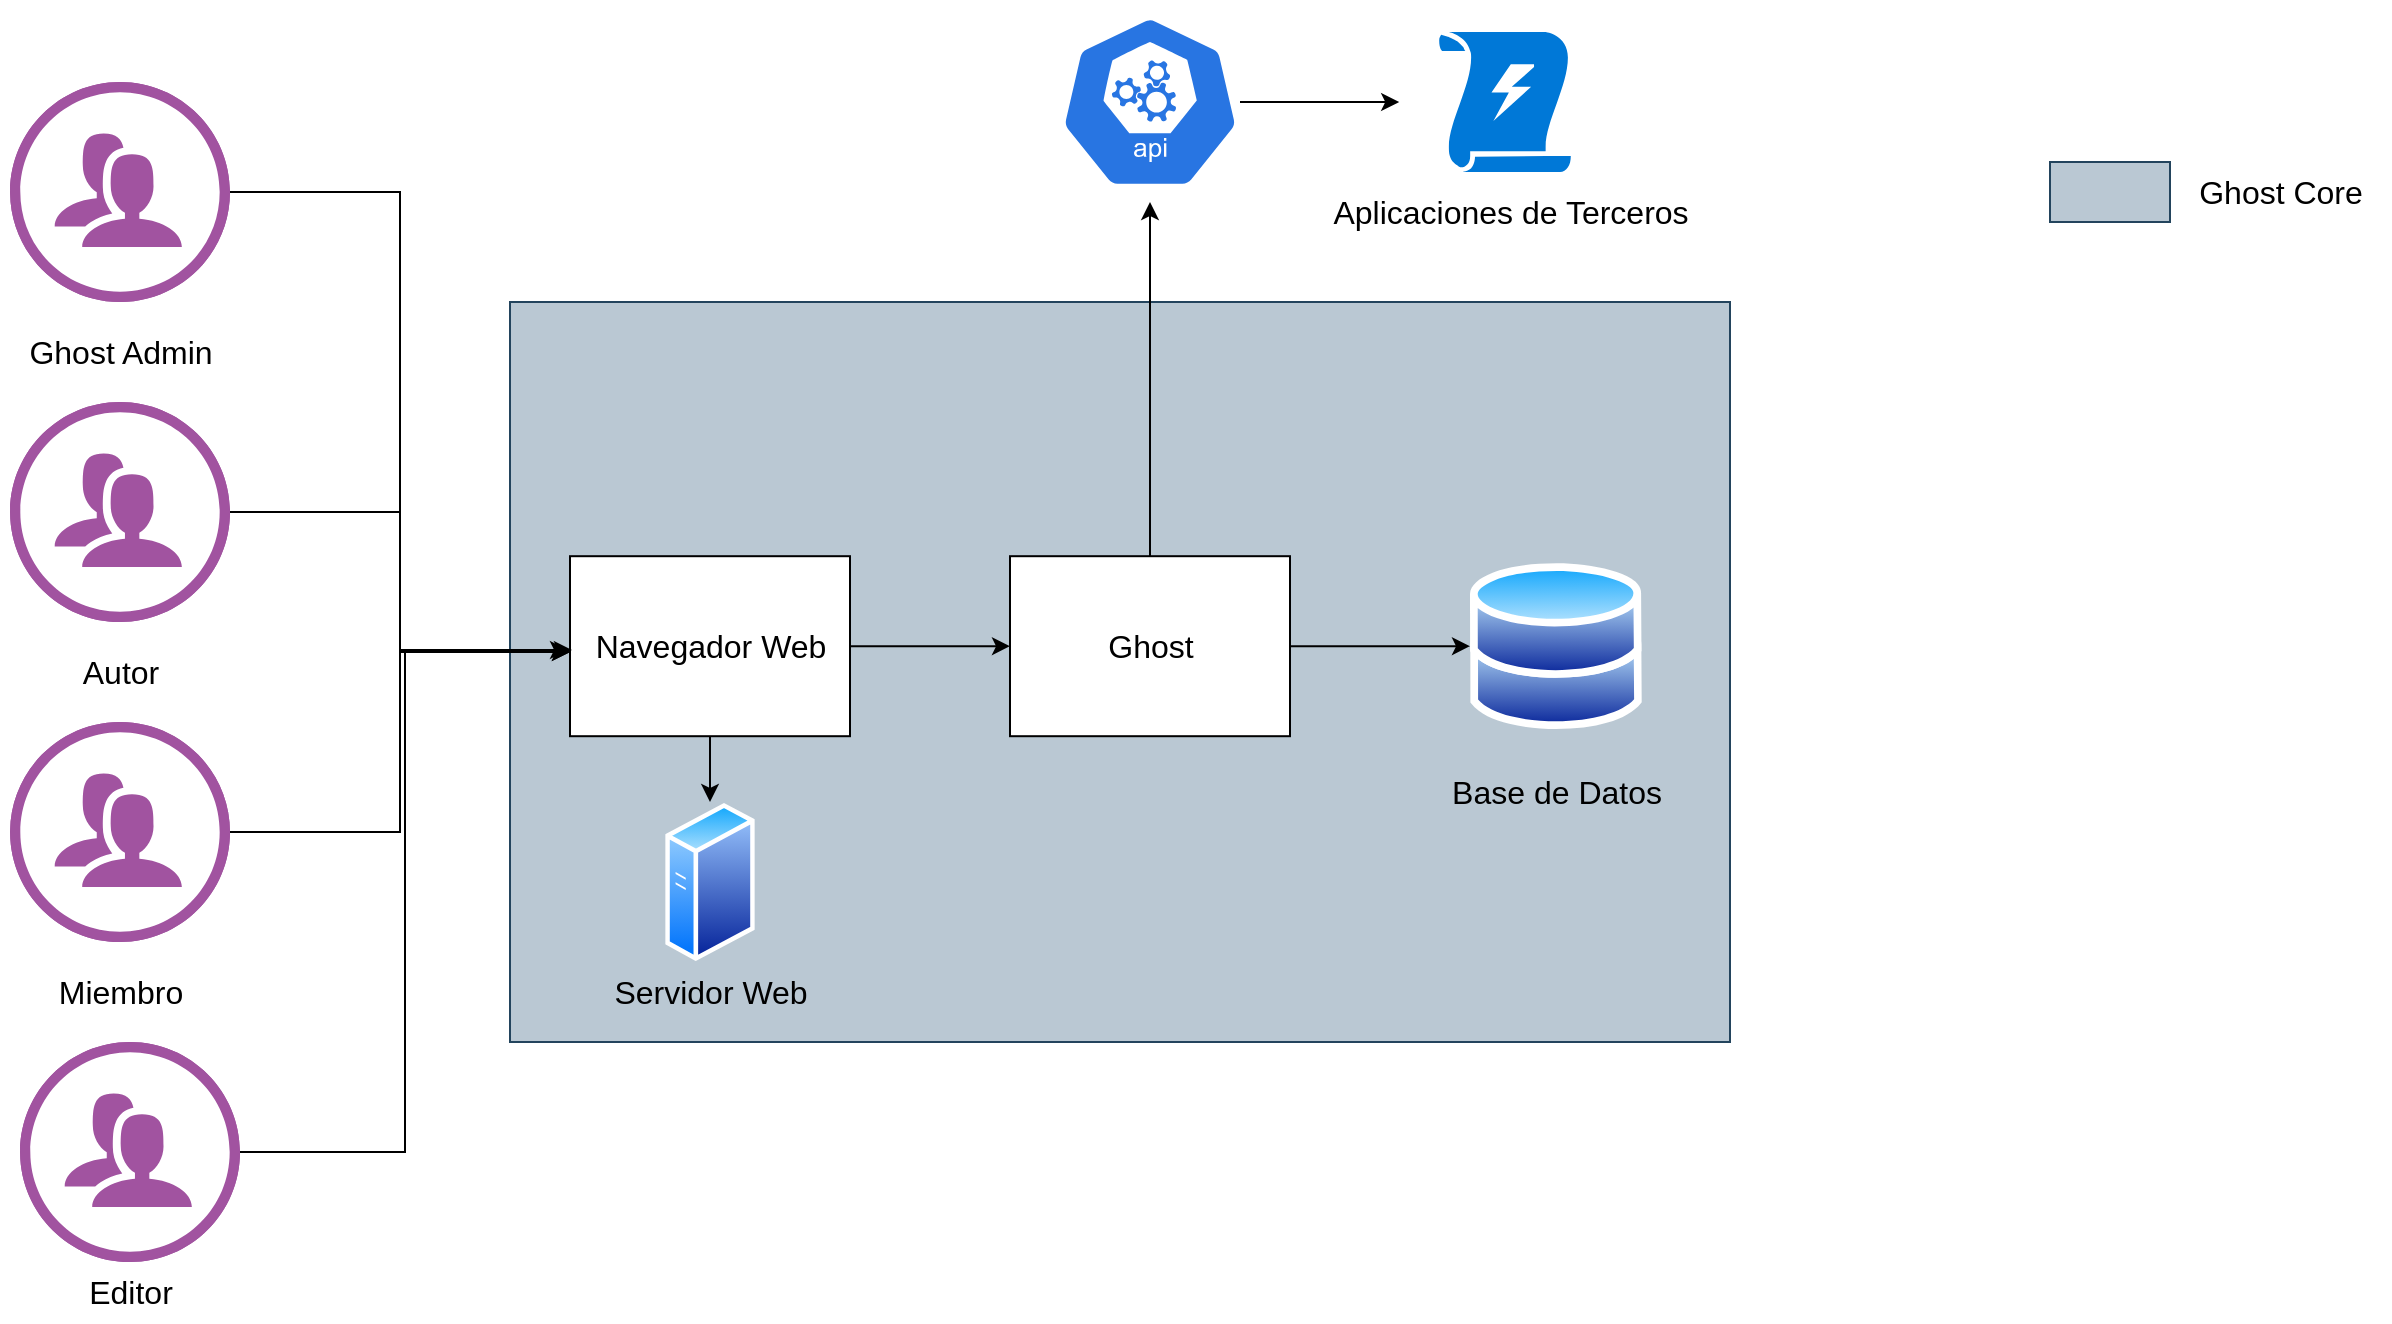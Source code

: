 <mxfile version="22.0.8" type="github">
  <diagram name="Página-1" id="ZlSAwH8cNZ00YjPc6r7r">
    <mxGraphModel dx="1393" dy="766" grid="1" gridSize="10" guides="1" tooltips="1" connect="1" arrows="1" fold="1" page="1" pageScale="1" pageWidth="3300" pageHeight="4681" math="0" shadow="0">
      <root>
        <mxCell id="0" />
        <mxCell id="1" parent="0" />
        <mxCell id="JiKdIbfkq3x4CV-NWEMc-2" value="" style="verticalLabelPosition=bottom;sketch=0;html=1;fillColor=#A153A0;strokeColor=#ffffff;verticalAlign=top;align=center;points=[[0,0.5,0],[0.125,0.25,0],[0.25,0,0],[0.5,0,0],[0.75,0,0],[0.875,0.25,0],[1,0.5,0],[0.875,0.75,0],[0.75,1,0],[0.5,1,0],[0.125,0.75,0]];pointerEvents=1;shape=mxgraph.cisco_safe.compositeIcon;bgIcon=ellipse;resIcon=mxgraph.cisco_safe.design.users;" vertex="1" parent="1">
          <mxGeometry x="170" y="80" width="110" height="110" as="geometry" />
        </mxCell>
        <mxCell id="JiKdIbfkq3x4CV-NWEMc-4" value="&lt;font style=&quot;font-size: 16px;&quot;&gt;Ghost Admin&lt;/font&gt;" style="text;html=1;align=center;verticalAlign=middle;resizable=0;points=[];autosize=1;strokeColor=none;fillColor=none;" vertex="1" parent="1">
          <mxGeometry x="165" y="200" width="120" height="30" as="geometry" />
        </mxCell>
        <mxCell id="JiKdIbfkq3x4CV-NWEMc-8" value="" style="rounded=0;whiteSpace=wrap;html=1;fillColor=#bac8d3;strokeColor=#23445d;" vertex="1" parent="1">
          <mxGeometry x="420" y="190" width="610" height="370" as="geometry" />
        </mxCell>
        <mxCell id="JiKdIbfkq3x4CV-NWEMc-9" value="" style="rounded=0;whiteSpace=wrap;html=1;fillColor=#bac8d3;strokeColor=#23445d;" vertex="1" parent="1">
          <mxGeometry x="1190" y="120" width="60" height="30" as="geometry" />
        </mxCell>
        <mxCell id="JiKdIbfkq3x4CV-NWEMc-10" value="&lt;span style=&quot;font-size: 16px;&quot;&gt;Ghost Core&lt;/span&gt;" style="text;html=1;align=center;verticalAlign=middle;resizable=0;points=[];autosize=1;strokeColor=none;fillColor=none;" vertex="1" parent="1">
          <mxGeometry x="1250" y="120" width="110" height="30" as="geometry" />
        </mxCell>
        <mxCell id="JiKdIbfkq3x4CV-NWEMc-11" value="" style="verticalLabelPosition=bottom;sketch=0;html=1;fillColor=#A153A0;strokeColor=#ffffff;verticalAlign=top;align=center;points=[[0,0.5,0],[0.125,0.25,0],[0.25,0,0],[0.5,0,0],[0.75,0,0],[0.875,0.25,0],[1,0.5,0],[0.875,0.75,0],[0.75,1,0],[0.5,1,0],[0.125,0.75,0]];pointerEvents=1;shape=mxgraph.cisco_safe.compositeIcon;bgIcon=ellipse;resIcon=mxgraph.cisco_safe.design.users;" vertex="1" parent="1">
          <mxGeometry x="170" y="240" width="110" height="110" as="geometry" />
        </mxCell>
        <mxCell id="JiKdIbfkq3x4CV-NWEMc-12" value="" style="verticalLabelPosition=bottom;sketch=0;html=1;fillColor=#A153A0;strokeColor=#ffffff;verticalAlign=top;align=center;points=[[0,0.5,0],[0.125,0.25,0],[0.25,0,0],[0.5,0,0],[0.75,0,0],[0.875,0.25,0],[1,0.5,0],[0.875,0.75,0],[0.75,1,0],[0.5,1,0],[0.125,0.75,0]];pointerEvents=1;shape=mxgraph.cisco_safe.compositeIcon;bgIcon=ellipse;resIcon=mxgraph.cisco_safe.design.users;" vertex="1" parent="1">
          <mxGeometry x="170" y="400" width="110" height="110" as="geometry" />
        </mxCell>
        <mxCell id="JiKdIbfkq3x4CV-NWEMc-13" value="&lt;span style=&quot;font-size: 16px;&quot;&gt;Autor&lt;/span&gt;" style="text;html=1;align=center;verticalAlign=middle;resizable=0;points=[];autosize=1;strokeColor=none;fillColor=none;" vertex="1" parent="1">
          <mxGeometry x="195" y="360" width="60" height="30" as="geometry" />
        </mxCell>
        <mxCell id="JiKdIbfkq3x4CV-NWEMc-14" value="&lt;font style=&quot;font-size: 16px;&quot;&gt;Miembro&lt;/font&gt;" style="text;html=1;align=center;verticalAlign=middle;resizable=0;points=[];autosize=1;strokeColor=none;fillColor=none;" vertex="1" parent="1">
          <mxGeometry x="180" y="520" width="90" height="30" as="geometry" />
        </mxCell>
        <mxCell id="JiKdIbfkq3x4CV-NWEMc-15" value="&lt;font style=&quot;font-size: 16px;&quot;&gt;Editor&lt;/font&gt;" style="text;html=1;align=center;verticalAlign=middle;resizable=0;points=[];autosize=1;strokeColor=none;fillColor=none;" vertex="1" parent="1">
          <mxGeometry x="195" y="670" width="70" height="30" as="geometry" />
        </mxCell>
        <mxCell id="JiKdIbfkq3x4CV-NWEMc-16" value="" style="verticalLabelPosition=bottom;sketch=0;html=1;fillColor=#A153A0;strokeColor=#ffffff;verticalAlign=top;align=center;points=[[0,0.5,0],[0.125,0.25,0],[0.25,0,0],[0.5,0,0],[0.75,0,0],[0.875,0.25,0],[1,0.5,0],[0.875,0.75,0],[0.75,1,0],[0.5,1,0],[0.125,0.75,0]];pointerEvents=1;shape=mxgraph.cisco_safe.compositeIcon;bgIcon=ellipse;resIcon=mxgraph.cisco_safe.design.users;" vertex="1" parent="1">
          <mxGeometry x="175" y="560" width="110" height="110" as="geometry" />
        </mxCell>
        <mxCell id="JiKdIbfkq3x4CV-NWEMc-21" value="" style="image;aspect=fixed;perimeter=ellipsePerimeter;html=1;align=center;shadow=0;dashed=0;spacingTop=3;image=img/lib/active_directory/databases.svg;" vertex="1" parent="1">
          <mxGeometry x="900" y="320" width="85.92" height="84.2" as="geometry" />
        </mxCell>
        <mxCell id="JiKdIbfkq3x4CV-NWEMc-26" style="edgeStyle=orthogonalEdgeStyle;rounded=0;orthogonalLoop=1;jettySize=auto;html=1;" edge="1" parent="1" source="JiKdIbfkq3x4CV-NWEMc-22">
          <mxGeometry relative="1" as="geometry">
            <mxPoint x="864.6" y="90" as="targetPoint" />
          </mxGeometry>
        </mxCell>
        <mxCell id="JiKdIbfkq3x4CV-NWEMc-22" value="" style="sketch=0;html=1;dashed=0;whitespace=wrap;fillColor=#2875E2;strokeColor=#ffffff;points=[[0.005,0.63,0],[0.1,0.2,0],[0.9,0.2,0],[0.5,0,0],[0.995,0.63,0],[0.72,0.99,0],[0.5,1,0],[0.28,0.99,0]];verticalLabelPosition=bottom;align=center;verticalAlign=top;shape=mxgraph.kubernetes.icon;prIcon=api" vertex="1" parent="1">
          <mxGeometry x="695" y="40" width="90" height="100" as="geometry" />
        </mxCell>
        <mxCell id="JiKdIbfkq3x4CV-NWEMc-29" style="edgeStyle=orthogonalEdgeStyle;rounded=0;orthogonalLoop=1;jettySize=auto;html=1;entryX=0;entryY=0.5;entryDx=0;entryDy=0;" edge="1" parent="1" source="JiKdIbfkq3x4CV-NWEMc-23" target="JiKdIbfkq3x4CV-NWEMc-21">
          <mxGeometry relative="1" as="geometry" />
        </mxCell>
        <mxCell id="JiKdIbfkq3x4CV-NWEMc-23" value="" style="rounded=0;whiteSpace=wrap;html=1;strokeColor=#000000;" vertex="1" parent="1">
          <mxGeometry x="670" y="317.1" width="140" height="90" as="geometry" />
        </mxCell>
        <mxCell id="JiKdIbfkq3x4CV-NWEMc-24" value="&lt;font style=&quot;font-size: 16px;&quot;&gt;Ghost&lt;/font&gt;" style="text;html=1;align=center;verticalAlign=middle;resizable=0;points=[];autosize=1;strokeColor=none;fillColor=none;" vertex="1" parent="1">
          <mxGeometry x="705" y="347.1" width="70" height="30" as="geometry" />
        </mxCell>
        <mxCell id="JiKdIbfkq3x4CV-NWEMc-25" style="edgeStyle=orthogonalEdgeStyle;rounded=0;orthogonalLoop=1;jettySize=auto;html=1;entryX=0.5;entryY=1;entryDx=0;entryDy=0;entryPerimeter=0;" edge="1" parent="1" source="JiKdIbfkq3x4CV-NWEMc-23" target="JiKdIbfkq3x4CV-NWEMc-22">
          <mxGeometry relative="1" as="geometry" />
        </mxCell>
        <mxCell id="JiKdIbfkq3x4CV-NWEMc-27" value="" style="sketch=0;aspect=fixed;pointerEvents=1;shadow=0;dashed=0;html=1;strokeColor=none;labelPosition=center;verticalLabelPosition=bottom;verticalAlign=top;align=center;shape=mxgraph.mscae.enterprise.triggers;fillColor=#0078D7;" vertex="1" parent="1">
          <mxGeometry x="884.6" y="55" width="65.8" height="70" as="geometry" />
        </mxCell>
        <mxCell id="JiKdIbfkq3x4CV-NWEMc-28" value="&lt;font style=&quot;font-size: 16px;&quot;&gt;Aplicaciones de Terceros&lt;/font&gt;" style="text;html=1;align=center;verticalAlign=middle;resizable=0;points=[];autosize=1;strokeColor=none;fillColor=none;" vertex="1" parent="1">
          <mxGeometry x="820" y="130" width="200" height="30" as="geometry" />
        </mxCell>
        <mxCell id="JiKdIbfkq3x4CV-NWEMc-30" value="&lt;font style=&quot;font-size: 16px;&quot;&gt;Base de Datos&lt;/font&gt;" style="text;html=1;align=center;verticalAlign=middle;resizable=0;points=[];autosize=1;strokeColor=none;fillColor=none;" vertex="1" parent="1">
          <mxGeometry x="877.96" y="420" width="130" height="30" as="geometry" />
        </mxCell>
        <mxCell id="JiKdIbfkq3x4CV-NWEMc-33" style="edgeStyle=orthogonalEdgeStyle;rounded=0;orthogonalLoop=1;jettySize=auto;html=1;entryX=0;entryY=0.5;entryDx=0;entryDy=0;" edge="1" parent="1" source="JiKdIbfkq3x4CV-NWEMc-31" target="JiKdIbfkq3x4CV-NWEMc-23">
          <mxGeometry relative="1" as="geometry" />
        </mxCell>
        <mxCell id="JiKdIbfkq3x4CV-NWEMc-36" style="edgeStyle=orthogonalEdgeStyle;rounded=0;orthogonalLoop=1;jettySize=auto;html=1;exitX=0.5;exitY=1;exitDx=0;exitDy=0;" edge="1" parent="1" source="JiKdIbfkq3x4CV-NWEMc-31" target="JiKdIbfkq3x4CV-NWEMc-34">
          <mxGeometry relative="1" as="geometry" />
        </mxCell>
        <mxCell id="JiKdIbfkq3x4CV-NWEMc-31" value="" style="rounded=0;whiteSpace=wrap;html=1;strokeColor=#000000;" vertex="1" parent="1">
          <mxGeometry x="450" y="317.1" width="140" height="90" as="geometry" />
        </mxCell>
        <mxCell id="JiKdIbfkq3x4CV-NWEMc-32" value="&lt;span style=&quot;font-size: 16px;&quot;&gt;Navegador Web&lt;/span&gt;" style="text;html=1;align=center;verticalAlign=middle;resizable=0;points=[];autosize=1;strokeColor=none;fillColor=none;" vertex="1" parent="1">
          <mxGeometry x="450" y="347.1" width="140" height="30" as="geometry" />
        </mxCell>
        <mxCell id="JiKdIbfkq3x4CV-NWEMc-34" value="" style="image;aspect=fixed;perimeter=ellipsePerimeter;html=1;align=center;shadow=0;dashed=0;spacingTop=3;image=img/lib/active_directory/generic_server.svg;" vertex="1" parent="1">
          <mxGeometry x="497.6" y="440" width="44.8" height="80" as="geometry" />
        </mxCell>
        <mxCell id="JiKdIbfkq3x4CV-NWEMc-35" value="&lt;font style=&quot;font-size: 16px;&quot;&gt;Servidor Web&lt;/font&gt;" style="text;html=1;align=center;verticalAlign=middle;resizable=0;points=[];autosize=1;strokeColor=none;fillColor=none;" vertex="1" parent="1">
          <mxGeometry x="460.0" y="520" width="120" height="30" as="geometry" />
        </mxCell>
        <mxCell id="JiKdIbfkq3x4CV-NWEMc-37" style="edgeStyle=orthogonalEdgeStyle;rounded=0;orthogonalLoop=1;jettySize=auto;html=1;entryX=0.007;entryY=0.563;entryDx=0;entryDy=0;entryPerimeter=0;" edge="1" parent="1" source="JiKdIbfkq3x4CV-NWEMc-2" target="JiKdIbfkq3x4CV-NWEMc-32">
          <mxGeometry relative="1" as="geometry" />
        </mxCell>
        <mxCell id="JiKdIbfkq3x4CV-NWEMc-38" style="edgeStyle=orthogonalEdgeStyle;rounded=0;orthogonalLoop=1;jettySize=auto;html=1;entryX=0;entryY=0.597;entryDx=0;entryDy=0;entryPerimeter=0;" edge="1" parent="1" source="JiKdIbfkq3x4CV-NWEMc-11" target="JiKdIbfkq3x4CV-NWEMc-32">
          <mxGeometry relative="1" as="geometry" />
        </mxCell>
        <mxCell id="JiKdIbfkq3x4CV-NWEMc-39" style="edgeStyle=orthogonalEdgeStyle;rounded=0;orthogonalLoop=1;jettySize=auto;html=1;entryX=0;entryY=0.597;entryDx=0;entryDy=0;entryPerimeter=0;" edge="1" parent="1" source="JiKdIbfkq3x4CV-NWEMc-12" target="JiKdIbfkq3x4CV-NWEMc-32">
          <mxGeometry relative="1" as="geometry" />
        </mxCell>
        <mxCell id="JiKdIbfkq3x4CV-NWEMc-40" style="edgeStyle=orthogonalEdgeStyle;rounded=0;orthogonalLoop=1;jettySize=auto;html=1;entryX=-0.007;entryY=0.563;entryDx=0;entryDy=0;entryPerimeter=0;" edge="1" parent="1" source="JiKdIbfkq3x4CV-NWEMc-16" target="JiKdIbfkq3x4CV-NWEMc-32">
          <mxGeometry relative="1" as="geometry" />
        </mxCell>
      </root>
    </mxGraphModel>
  </diagram>
</mxfile>
